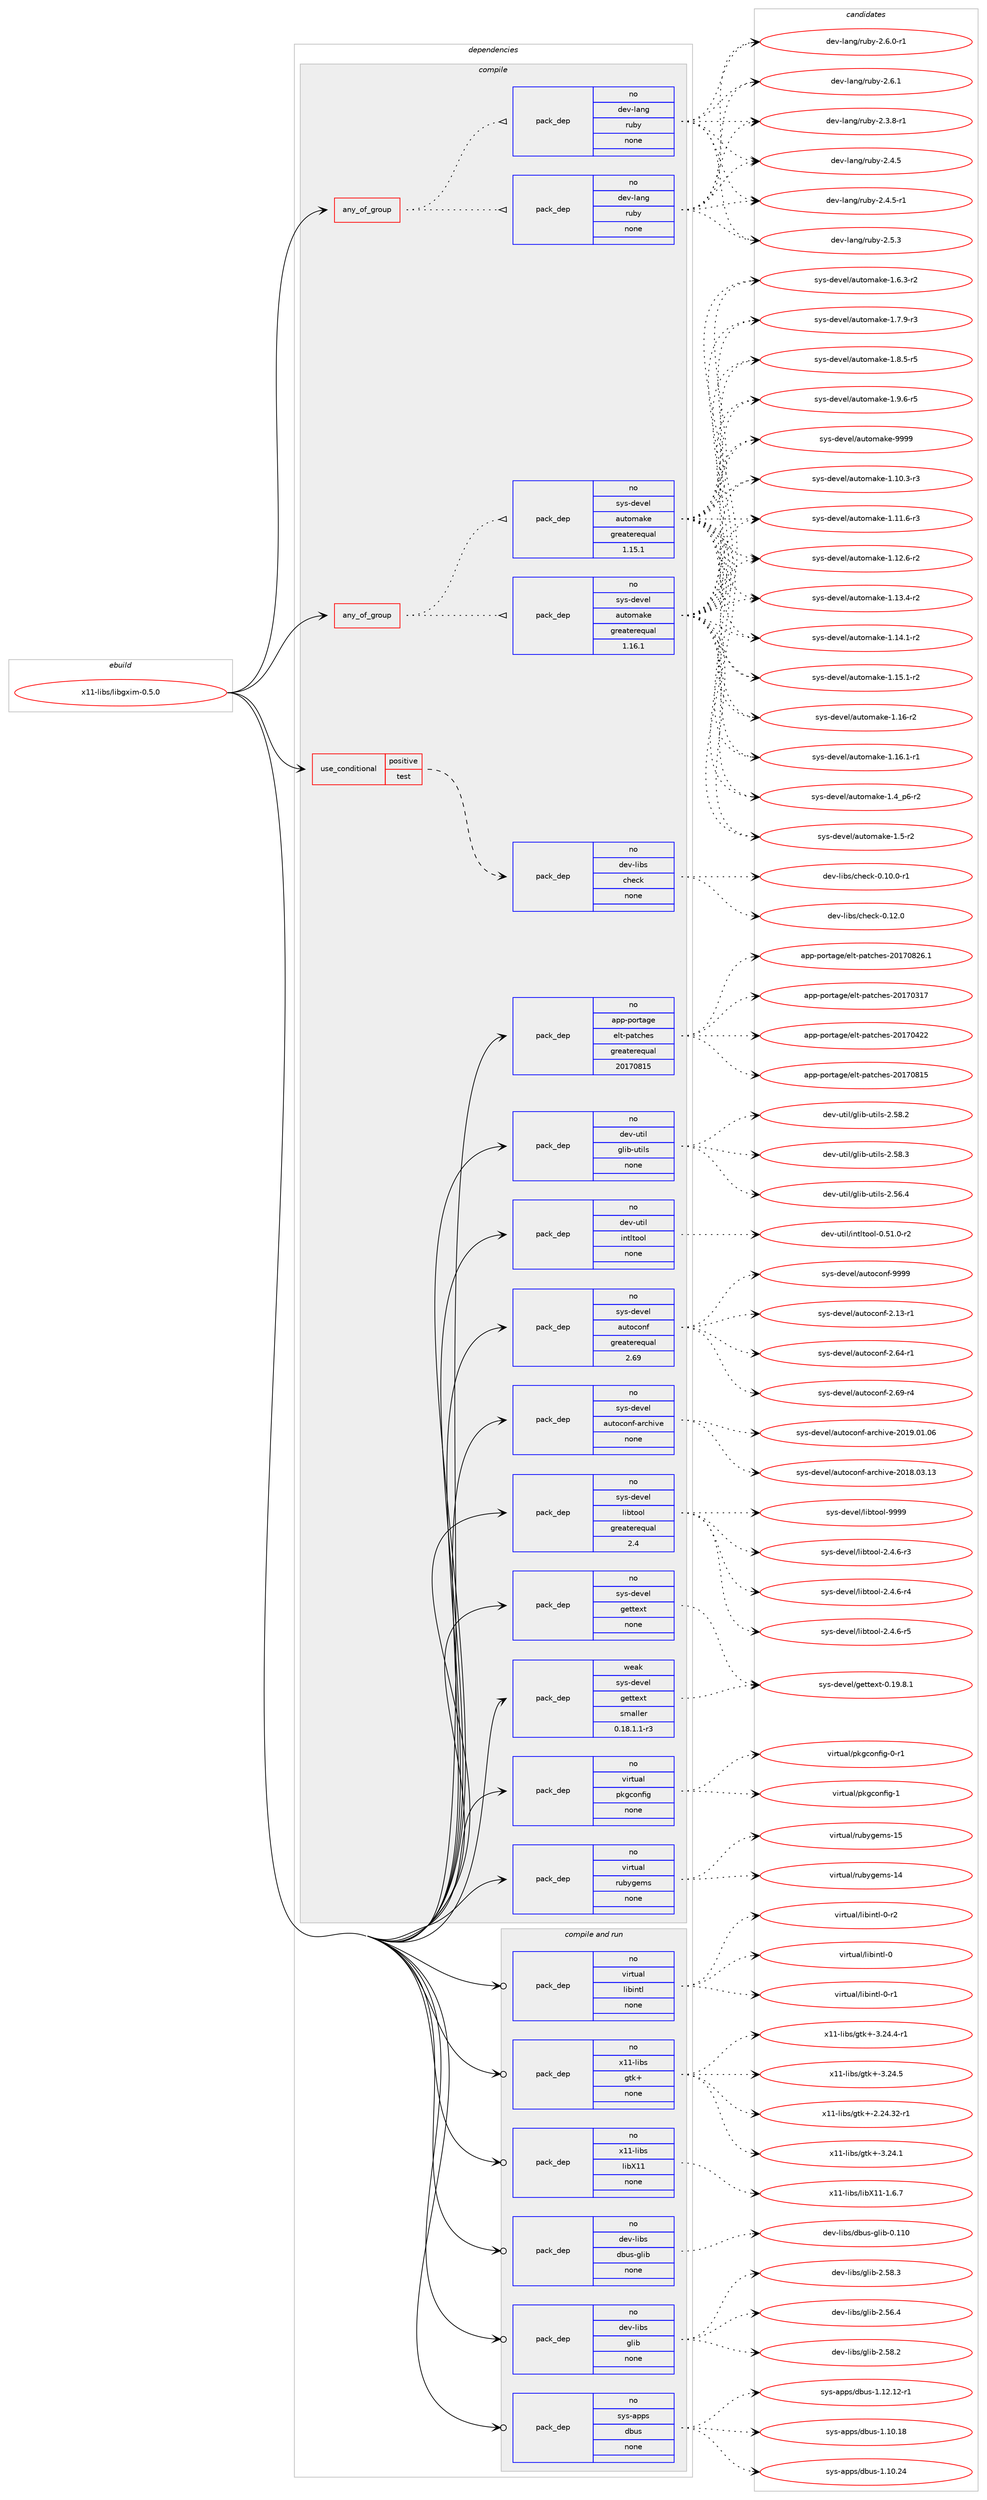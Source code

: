 digraph prolog {

# *************
# Graph options
# *************

newrank=true;
concentrate=true;
compound=true;
graph [rankdir=LR,fontname=Helvetica,fontsize=10,ranksep=1.5];#, ranksep=2.5, nodesep=0.2];
edge  [arrowhead=vee];
node  [fontname=Helvetica,fontsize=10];

# **********
# The ebuild
# **********

subgraph cluster_leftcol {
color=gray;
rank=same;
label=<<i>ebuild</i>>;
id [label="x11-libs/libgxim-0.5.0", color=red, width=4, href="../x11-libs/libgxim-0.5.0.svg"];
}

# ****************
# The dependencies
# ****************

subgraph cluster_midcol {
color=gray;
label=<<i>dependencies</i>>;
subgraph cluster_compile {
fillcolor="#eeeeee";
style=filled;
label=<<i>compile</i>>;
subgraph any28575 {
dependency1760274 [label=<<TABLE BORDER="0" CELLBORDER="1" CELLSPACING="0" CELLPADDING="4"><TR><TD CELLPADDING="10">any_of_group</TD></TR></TABLE>>, shape=none, color=red];subgraph pack1264563 {
dependency1760275 [label=<<TABLE BORDER="0" CELLBORDER="1" CELLSPACING="0" CELLPADDING="4" WIDTH="220"><TR><TD ROWSPAN="6" CELLPADDING="30">pack_dep</TD></TR><TR><TD WIDTH="110">no</TD></TR><TR><TD>dev-lang</TD></TR><TR><TD>ruby</TD></TR><TR><TD>none</TD></TR><TR><TD></TD></TR></TABLE>>, shape=none, color=blue];
}
dependency1760274:e -> dependency1760275:w [weight=20,style="dotted",arrowhead="oinv"];
subgraph pack1264564 {
dependency1760276 [label=<<TABLE BORDER="0" CELLBORDER="1" CELLSPACING="0" CELLPADDING="4" WIDTH="220"><TR><TD ROWSPAN="6" CELLPADDING="30">pack_dep</TD></TR><TR><TD WIDTH="110">no</TD></TR><TR><TD>dev-lang</TD></TR><TR><TD>ruby</TD></TR><TR><TD>none</TD></TR><TR><TD></TD></TR></TABLE>>, shape=none, color=blue];
}
dependency1760274:e -> dependency1760276:w [weight=20,style="dotted",arrowhead="oinv"];
}
id:e -> dependency1760274:w [weight=20,style="solid",arrowhead="vee"];
subgraph any28576 {
dependency1760277 [label=<<TABLE BORDER="0" CELLBORDER="1" CELLSPACING="0" CELLPADDING="4"><TR><TD CELLPADDING="10">any_of_group</TD></TR></TABLE>>, shape=none, color=red];subgraph pack1264565 {
dependency1760278 [label=<<TABLE BORDER="0" CELLBORDER="1" CELLSPACING="0" CELLPADDING="4" WIDTH="220"><TR><TD ROWSPAN="6" CELLPADDING="30">pack_dep</TD></TR><TR><TD WIDTH="110">no</TD></TR><TR><TD>sys-devel</TD></TR><TR><TD>automake</TD></TR><TR><TD>greaterequal</TD></TR><TR><TD>1.16.1</TD></TR></TABLE>>, shape=none, color=blue];
}
dependency1760277:e -> dependency1760278:w [weight=20,style="dotted",arrowhead="oinv"];
subgraph pack1264566 {
dependency1760279 [label=<<TABLE BORDER="0" CELLBORDER="1" CELLSPACING="0" CELLPADDING="4" WIDTH="220"><TR><TD ROWSPAN="6" CELLPADDING="30">pack_dep</TD></TR><TR><TD WIDTH="110">no</TD></TR><TR><TD>sys-devel</TD></TR><TR><TD>automake</TD></TR><TR><TD>greaterequal</TD></TR><TR><TD>1.15.1</TD></TR></TABLE>>, shape=none, color=blue];
}
dependency1760277:e -> dependency1760279:w [weight=20,style="dotted",arrowhead="oinv"];
}
id:e -> dependency1760277:w [weight=20,style="solid",arrowhead="vee"];
subgraph cond466133 {
dependency1760280 [label=<<TABLE BORDER="0" CELLBORDER="1" CELLSPACING="0" CELLPADDING="4"><TR><TD ROWSPAN="3" CELLPADDING="10">use_conditional</TD></TR><TR><TD>positive</TD></TR><TR><TD>test</TD></TR></TABLE>>, shape=none, color=red];
subgraph pack1264567 {
dependency1760281 [label=<<TABLE BORDER="0" CELLBORDER="1" CELLSPACING="0" CELLPADDING="4" WIDTH="220"><TR><TD ROWSPAN="6" CELLPADDING="30">pack_dep</TD></TR><TR><TD WIDTH="110">no</TD></TR><TR><TD>dev-libs</TD></TR><TR><TD>check</TD></TR><TR><TD>none</TD></TR><TR><TD></TD></TR></TABLE>>, shape=none, color=blue];
}
dependency1760280:e -> dependency1760281:w [weight=20,style="dashed",arrowhead="vee"];
}
id:e -> dependency1760280:w [weight=20,style="solid",arrowhead="vee"];
subgraph pack1264568 {
dependency1760282 [label=<<TABLE BORDER="0" CELLBORDER="1" CELLSPACING="0" CELLPADDING="4" WIDTH="220"><TR><TD ROWSPAN="6" CELLPADDING="30">pack_dep</TD></TR><TR><TD WIDTH="110">no</TD></TR><TR><TD>app-portage</TD></TR><TR><TD>elt-patches</TD></TR><TR><TD>greaterequal</TD></TR><TR><TD>20170815</TD></TR></TABLE>>, shape=none, color=blue];
}
id:e -> dependency1760282:w [weight=20,style="solid",arrowhead="vee"];
subgraph pack1264569 {
dependency1760283 [label=<<TABLE BORDER="0" CELLBORDER="1" CELLSPACING="0" CELLPADDING="4" WIDTH="220"><TR><TD ROWSPAN="6" CELLPADDING="30">pack_dep</TD></TR><TR><TD WIDTH="110">no</TD></TR><TR><TD>dev-util</TD></TR><TR><TD>glib-utils</TD></TR><TR><TD>none</TD></TR><TR><TD></TD></TR></TABLE>>, shape=none, color=blue];
}
id:e -> dependency1760283:w [weight=20,style="solid",arrowhead="vee"];
subgraph pack1264570 {
dependency1760284 [label=<<TABLE BORDER="0" CELLBORDER="1" CELLSPACING="0" CELLPADDING="4" WIDTH="220"><TR><TD ROWSPAN="6" CELLPADDING="30">pack_dep</TD></TR><TR><TD WIDTH="110">no</TD></TR><TR><TD>dev-util</TD></TR><TR><TD>intltool</TD></TR><TR><TD>none</TD></TR><TR><TD></TD></TR></TABLE>>, shape=none, color=blue];
}
id:e -> dependency1760284:w [weight=20,style="solid",arrowhead="vee"];
subgraph pack1264571 {
dependency1760285 [label=<<TABLE BORDER="0" CELLBORDER="1" CELLSPACING="0" CELLPADDING="4" WIDTH="220"><TR><TD ROWSPAN="6" CELLPADDING="30">pack_dep</TD></TR><TR><TD WIDTH="110">no</TD></TR><TR><TD>sys-devel</TD></TR><TR><TD>autoconf</TD></TR><TR><TD>greaterequal</TD></TR><TR><TD>2.69</TD></TR></TABLE>>, shape=none, color=blue];
}
id:e -> dependency1760285:w [weight=20,style="solid",arrowhead="vee"];
subgraph pack1264572 {
dependency1760286 [label=<<TABLE BORDER="0" CELLBORDER="1" CELLSPACING="0" CELLPADDING="4" WIDTH="220"><TR><TD ROWSPAN="6" CELLPADDING="30">pack_dep</TD></TR><TR><TD WIDTH="110">no</TD></TR><TR><TD>sys-devel</TD></TR><TR><TD>autoconf-archive</TD></TR><TR><TD>none</TD></TR><TR><TD></TD></TR></TABLE>>, shape=none, color=blue];
}
id:e -> dependency1760286:w [weight=20,style="solid",arrowhead="vee"];
subgraph pack1264573 {
dependency1760287 [label=<<TABLE BORDER="0" CELLBORDER="1" CELLSPACING="0" CELLPADDING="4" WIDTH="220"><TR><TD ROWSPAN="6" CELLPADDING="30">pack_dep</TD></TR><TR><TD WIDTH="110">no</TD></TR><TR><TD>sys-devel</TD></TR><TR><TD>gettext</TD></TR><TR><TD>none</TD></TR><TR><TD></TD></TR></TABLE>>, shape=none, color=blue];
}
id:e -> dependency1760287:w [weight=20,style="solid",arrowhead="vee"];
subgraph pack1264574 {
dependency1760288 [label=<<TABLE BORDER="0" CELLBORDER="1" CELLSPACING="0" CELLPADDING="4" WIDTH="220"><TR><TD ROWSPAN="6" CELLPADDING="30">pack_dep</TD></TR><TR><TD WIDTH="110">no</TD></TR><TR><TD>sys-devel</TD></TR><TR><TD>libtool</TD></TR><TR><TD>greaterequal</TD></TR><TR><TD>2.4</TD></TR></TABLE>>, shape=none, color=blue];
}
id:e -> dependency1760288:w [weight=20,style="solid",arrowhead="vee"];
subgraph pack1264575 {
dependency1760289 [label=<<TABLE BORDER="0" CELLBORDER="1" CELLSPACING="0" CELLPADDING="4" WIDTH="220"><TR><TD ROWSPAN="6" CELLPADDING="30">pack_dep</TD></TR><TR><TD WIDTH="110">no</TD></TR><TR><TD>virtual</TD></TR><TR><TD>pkgconfig</TD></TR><TR><TD>none</TD></TR><TR><TD></TD></TR></TABLE>>, shape=none, color=blue];
}
id:e -> dependency1760289:w [weight=20,style="solid",arrowhead="vee"];
subgraph pack1264576 {
dependency1760290 [label=<<TABLE BORDER="0" CELLBORDER="1" CELLSPACING="0" CELLPADDING="4" WIDTH="220"><TR><TD ROWSPAN="6" CELLPADDING="30">pack_dep</TD></TR><TR><TD WIDTH="110">no</TD></TR><TR><TD>virtual</TD></TR><TR><TD>rubygems</TD></TR><TR><TD>none</TD></TR><TR><TD></TD></TR></TABLE>>, shape=none, color=blue];
}
id:e -> dependency1760290:w [weight=20,style="solid",arrowhead="vee"];
subgraph pack1264577 {
dependency1760291 [label=<<TABLE BORDER="0" CELLBORDER="1" CELLSPACING="0" CELLPADDING="4" WIDTH="220"><TR><TD ROWSPAN="6" CELLPADDING="30">pack_dep</TD></TR><TR><TD WIDTH="110">weak</TD></TR><TR><TD>sys-devel</TD></TR><TR><TD>gettext</TD></TR><TR><TD>smaller</TD></TR><TR><TD>0.18.1.1-r3</TD></TR></TABLE>>, shape=none, color=blue];
}
id:e -> dependency1760291:w [weight=20,style="solid",arrowhead="vee"];
}
subgraph cluster_compileandrun {
fillcolor="#eeeeee";
style=filled;
label=<<i>compile and run</i>>;
subgraph pack1264578 {
dependency1760292 [label=<<TABLE BORDER="0" CELLBORDER="1" CELLSPACING="0" CELLPADDING="4" WIDTH="220"><TR><TD ROWSPAN="6" CELLPADDING="30">pack_dep</TD></TR><TR><TD WIDTH="110">no</TD></TR><TR><TD>dev-libs</TD></TR><TR><TD>dbus-glib</TD></TR><TR><TD>none</TD></TR><TR><TD></TD></TR></TABLE>>, shape=none, color=blue];
}
id:e -> dependency1760292:w [weight=20,style="solid",arrowhead="odotvee"];
subgraph pack1264579 {
dependency1760293 [label=<<TABLE BORDER="0" CELLBORDER="1" CELLSPACING="0" CELLPADDING="4" WIDTH="220"><TR><TD ROWSPAN="6" CELLPADDING="30">pack_dep</TD></TR><TR><TD WIDTH="110">no</TD></TR><TR><TD>dev-libs</TD></TR><TR><TD>glib</TD></TR><TR><TD>none</TD></TR><TR><TD></TD></TR></TABLE>>, shape=none, color=blue];
}
id:e -> dependency1760293:w [weight=20,style="solid",arrowhead="odotvee"];
subgraph pack1264580 {
dependency1760294 [label=<<TABLE BORDER="0" CELLBORDER="1" CELLSPACING="0" CELLPADDING="4" WIDTH="220"><TR><TD ROWSPAN="6" CELLPADDING="30">pack_dep</TD></TR><TR><TD WIDTH="110">no</TD></TR><TR><TD>sys-apps</TD></TR><TR><TD>dbus</TD></TR><TR><TD>none</TD></TR><TR><TD></TD></TR></TABLE>>, shape=none, color=blue];
}
id:e -> dependency1760294:w [weight=20,style="solid",arrowhead="odotvee"];
subgraph pack1264581 {
dependency1760295 [label=<<TABLE BORDER="0" CELLBORDER="1" CELLSPACING="0" CELLPADDING="4" WIDTH="220"><TR><TD ROWSPAN="6" CELLPADDING="30">pack_dep</TD></TR><TR><TD WIDTH="110">no</TD></TR><TR><TD>virtual</TD></TR><TR><TD>libintl</TD></TR><TR><TD>none</TD></TR><TR><TD></TD></TR></TABLE>>, shape=none, color=blue];
}
id:e -> dependency1760295:w [weight=20,style="solid",arrowhead="odotvee"];
subgraph pack1264582 {
dependency1760296 [label=<<TABLE BORDER="0" CELLBORDER="1" CELLSPACING="0" CELLPADDING="4" WIDTH="220"><TR><TD ROWSPAN="6" CELLPADDING="30">pack_dep</TD></TR><TR><TD WIDTH="110">no</TD></TR><TR><TD>x11-libs</TD></TR><TR><TD>gtk+</TD></TR><TR><TD>none</TD></TR><TR><TD></TD></TR></TABLE>>, shape=none, color=blue];
}
id:e -> dependency1760296:w [weight=20,style="solid",arrowhead="odotvee"];
subgraph pack1264583 {
dependency1760297 [label=<<TABLE BORDER="0" CELLBORDER="1" CELLSPACING="0" CELLPADDING="4" WIDTH="220"><TR><TD ROWSPAN="6" CELLPADDING="30">pack_dep</TD></TR><TR><TD WIDTH="110">no</TD></TR><TR><TD>x11-libs</TD></TR><TR><TD>libX11</TD></TR><TR><TD>none</TD></TR><TR><TD></TD></TR></TABLE>>, shape=none, color=blue];
}
id:e -> dependency1760297:w [weight=20,style="solid",arrowhead="odotvee"];
}
subgraph cluster_run {
fillcolor="#eeeeee";
style=filled;
label=<<i>run</i>>;
}
}

# **************
# The candidates
# **************

subgraph cluster_choices {
rank=same;
color=gray;
label=<<i>candidates</i>>;

subgraph choice1264563 {
color=black;
nodesep=1;
choice100101118451089711010347114117981214550465146564511449 [label="dev-lang/ruby-2.3.8-r1", color=red, width=4,href="../dev-lang/ruby-2.3.8-r1.svg"];
choice10010111845108971101034711411798121455046524653 [label="dev-lang/ruby-2.4.5", color=red, width=4,href="../dev-lang/ruby-2.4.5.svg"];
choice100101118451089711010347114117981214550465246534511449 [label="dev-lang/ruby-2.4.5-r1", color=red, width=4,href="../dev-lang/ruby-2.4.5-r1.svg"];
choice10010111845108971101034711411798121455046534651 [label="dev-lang/ruby-2.5.3", color=red, width=4,href="../dev-lang/ruby-2.5.3.svg"];
choice100101118451089711010347114117981214550465446484511449 [label="dev-lang/ruby-2.6.0-r1", color=red, width=4,href="../dev-lang/ruby-2.6.0-r1.svg"];
choice10010111845108971101034711411798121455046544649 [label="dev-lang/ruby-2.6.1", color=red, width=4,href="../dev-lang/ruby-2.6.1.svg"];
dependency1760275:e -> choice100101118451089711010347114117981214550465146564511449:w [style=dotted,weight="100"];
dependency1760275:e -> choice10010111845108971101034711411798121455046524653:w [style=dotted,weight="100"];
dependency1760275:e -> choice100101118451089711010347114117981214550465246534511449:w [style=dotted,weight="100"];
dependency1760275:e -> choice10010111845108971101034711411798121455046534651:w [style=dotted,weight="100"];
dependency1760275:e -> choice100101118451089711010347114117981214550465446484511449:w [style=dotted,weight="100"];
dependency1760275:e -> choice10010111845108971101034711411798121455046544649:w [style=dotted,weight="100"];
}
subgraph choice1264564 {
color=black;
nodesep=1;
choice100101118451089711010347114117981214550465146564511449 [label="dev-lang/ruby-2.3.8-r1", color=red, width=4,href="../dev-lang/ruby-2.3.8-r1.svg"];
choice10010111845108971101034711411798121455046524653 [label="dev-lang/ruby-2.4.5", color=red, width=4,href="../dev-lang/ruby-2.4.5.svg"];
choice100101118451089711010347114117981214550465246534511449 [label="dev-lang/ruby-2.4.5-r1", color=red, width=4,href="../dev-lang/ruby-2.4.5-r1.svg"];
choice10010111845108971101034711411798121455046534651 [label="dev-lang/ruby-2.5.3", color=red, width=4,href="../dev-lang/ruby-2.5.3.svg"];
choice100101118451089711010347114117981214550465446484511449 [label="dev-lang/ruby-2.6.0-r1", color=red, width=4,href="../dev-lang/ruby-2.6.0-r1.svg"];
choice10010111845108971101034711411798121455046544649 [label="dev-lang/ruby-2.6.1", color=red, width=4,href="../dev-lang/ruby-2.6.1.svg"];
dependency1760276:e -> choice100101118451089711010347114117981214550465146564511449:w [style=dotted,weight="100"];
dependency1760276:e -> choice10010111845108971101034711411798121455046524653:w [style=dotted,weight="100"];
dependency1760276:e -> choice100101118451089711010347114117981214550465246534511449:w [style=dotted,weight="100"];
dependency1760276:e -> choice10010111845108971101034711411798121455046534651:w [style=dotted,weight="100"];
dependency1760276:e -> choice100101118451089711010347114117981214550465446484511449:w [style=dotted,weight="100"];
dependency1760276:e -> choice10010111845108971101034711411798121455046544649:w [style=dotted,weight="100"];
}
subgraph choice1264565 {
color=black;
nodesep=1;
choice11512111545100101118101108479711711611110997107101454946494846514511451 [label="sys-devel/automake-1.10.3-r3", color=red, width=4,href="../sys-devel/automake-1.10.3-r3.svg"];
choice11512111545100101118101108479711711611110997107101454946494946544511451 [label="sys-devel/automake-1.11.6-r3", color=red, width=4,href="../sys-devel/automake-1.11.6-r3.svg"];
choice11512111545100101118101108479711711611110997107101454946495046544511450 [label="sys-devel/automake-1.12.6-r2", color=red, width=4,href="../sys-devel/automake-1.12.6-r2.svg"];
choice11512111545100101118101108479711711611110997107101454946495146524511450 [label="sys-devel/automake-1.13.4-r2", color=red, width=4,href="../sys-devel/automake-1.13.4-r2.svg"];
choice11512111545100101118101108479711711611110997107101454946495246494511450 [label="sys-devel/automake-1.14.1-r2", color=red, width=4,href="../sys-devel/automake-1.14.1-r2.svg"];
choice11512111545100101118101108479711711611110997107101454946495346494511450 [label="sys-devel/automake-1.15.1-r2", color=red, width=4,href="../sys-devel/automake-1.15.1-r2.svg"];
choice1151211154510010111810110847971171161111099710710145494649544511450 [label="sys-devel/automake-1.16-r2", color=red, width=4,href="../sys-devel/automake-1.16-r2.svg"];
choice11512111545100101118101108479711711611110997107101454946495446494511449 [label="sys-devel/automake-1.16.1-r1", color=red, width=4,href="../sys-devel/automake-1.16.1-r1.svg"];
choice115121115451001011181011084797117116111109971071014549465295112544511450 [label="sys-devel/automake-1.4_p6-r2", color=red, width=4,href="../sys-devel/automake-1.4_p6-r2.svg"];
choice11512111545100101118101108479711711611110997107101454946534511450 [label="sys-devel/automake-1.5-r2", color=red, width=4,href="../sys-devel/automake-1.5-r2.svg"];
choice115121115451001011181011084797117116111109971071014549465446514511450 [label="sys-devel/automake-1.6.3-r2", color=red, width=4,href="../sys-devel/automake-1.6.3-r2.svg"];
choice115121115451001011181011084797117116111109971071014549465546574511451 [label="sys-devel/automake-1.7.9-r3", color=red, width=4,href="../sys-devel/automake-1.7.9-r3.svg"];
choice115121115451001011181011084797117116111109971071014549465646534511453 [label="sys-devel/automake-1.8.5-r5", color=red, width=4,href="../sys-devel/automake-1.8.5-r5.svg"];
choice115121115451001011181011084797117116111109971071014549465746544511453 [label="sys-devel/automake-1.9.6-r5", color=red, width=4,href="../sys-devel/automake-1.9.6-r5.svg"];
choice115121115451001011181011084797117116111109971071014557575757 [label="sys-devel/automake-9999", color=red, width=4,href="../sys-devel/automake-9999.svg"];
dependency1760278:e -> choice11512111545100101118101108479711711611110997107101454946494846514511451:w [style=dotted,weight="100"];
dependency1760278:e -> choice11512111545100101118101108479711711611110997107101454946494946544511451:w [style=dotted,weight="100"];
dependency1760278:e -> choice11512111545100101118101108479711711611110997107101454946495046544511450:w [style=dotted,weight="100"];
dependency1760278:e -> choice11512111545100101118101108479711711611110997107101454946495146524511450:w [style=dotted,weight="100"];
dependency1760278:e -> choice11512111545100101118101108479711711611110997107101454946495246494511450:w [style=dotted,weight="100"];
dependency1760278:e -> choice11512111545100101118101108479711711611110997107101454946495346494511450:w [style=dotted,weight="100"];
dependency1760278:e -> choice1151211154510010111810110847971171161111099710710145494649544511450:w [style=dotted,weight="100"];
dependency1760278:e -> choice11512111545100101118101108479711711611110997107101454946495446494511449:w [style=dotted,weight="100"];
dependency1760278:e -> choice115121115451001011181011084797117116111109971071014549465295112544511450:w [style=dotted,weight="100"];
dependency1760278:e -> choice11512111545100101118101108479711711611110997107101454946534511450:w [style=dotted,weight="100"];
dependency1760278:e -> choice115121115451001011181011084797117116111109971071014549465446514511450:w [style=dotted,weight="100"];
dependency1760278:e -> choice115121115451001011181011084797117116111109971071014549465546574511451:w [style=dotted,weight="100"];
dependency1760278:e -> choice115121115451001011181011084797117116111109971071014549465646534511453:w [style=dotted,weight="100"];
dependency1760278:e -> choice115121115451001011181011084797117116111109971071014549465746544511453:w [style=dotted,weight="100"];
dependency1760278:e -> choice115121115451001011181011084797117116111109971071014557575757:w [style=dotted,weight="100"];
}
subgraph choice1264566 {
color=black;
nodesep=1;
choice11512111545100101118101108479711711611110997107101454946494846514511451 [label="sys-devel/automake-1.10.3-r3", color=red, width=4,href="../sys-devel/automake-1.10.3-r3.svg"];
choice11512111545100101118101108479711711611110997107101454946494946544511451 [label="sys-devel/automake-1.11.6-r3", color=red, width=4,href="../sys-devel/automake-1.11.6-r3.svg"];
choice11512111545100101118101108479711711611110997107101454946495046544511450 [label="sys-devel/automake-1.12.6-r2", color=red, width=4,href="../sys-devel/automake-1.12.6-r2.svg"];
choice11512111545100101118101108479711711611110997107101454946495146524511450 [label="sys-devel/automake-1.13.4-r2", color=red, width=4,href="../sys-devel/automake-1.13.4-r2.svg"];
choice11512111545100101118101108479711711611110997107101454946495246494511450 [label="sys-devel/automake-1.14.1-r2", color=red, width=4,href="../sys-devel/automake-1.14.1-r2.svg"];
choice11512111545100101118101108479711711611110997107101454946495346494511450 [label="sys-devel/automake-1.15.1-r2", color=red, width=4,href="../sys-devel/automake-1.15.1-r2.svg"];
choice1151211154510010111810110847971171161111099710710145494649544511450 [label="sys-devel/automake-1.16-r2", color=red, width=4,href="../sys-devel/automake-1.16-r2.svg"];
choice11512111545100101118101108479711711611110997107101454946495446494511449 [label="sys-devel/automake-1.16.1-r1", color=red, width=4,href="../sys-devel/automake-1.16.1-r1.svg"];
choice115121115451001011181011084797117116111109971071014549465295112544511450 [label="sys-devel/automake-1.4_p6-r2", color=red, width=4,href="../sys-devel/automake-1.4_p6-r2.svg"];
choice11512111545100101118101108479711711611110997107101454946534511450 [label="sys-devel/automake-1.5-r2", color=red, width=4,href="../sys-devel/automake-1.5-r2.svg"];
choice115121115451001011181011084797117116111109971071014549465446514511450 [label="sys-devel/automake-1.6.3-r2", color=red, width=4,href="../sys-devel/automake-1.6.3-r2.svg"];
choice115121115451001011181011084797117116111109971071014549465546574511451 [label="sys-devel/automake-1.7.9-r3", color=red, width=4,href="../sys-devel/automake-1.7.9-r3.svg"];
choice115121115451001011181011084797117116111109971071014549465646534511453 [label="sys-devel/automake-1.8.5-r5", color=red, width=4,href="../sys-devel/automake-1.8.5-r5.svg"];
choice115121115451001011181011084797117116111109971071014549465746544511453 [label="sys-devel/automake-1.9.6-r5", color=red, width=4,href="../sys-devel/automake-1.9.6-r5.svg"];
choice115121115451001011181011084797117116111109971071014557575757 [label="sys-devel/automake-9999", color=red, width=4,href="../sys-devel/automake-9999.svg"];
dependency1760279:e -> choice11512111545100101118101108479711711611110997107101454946494846514511451:w [style=dotted,weight="100"];
dependency1760279:e -> choice11512111545100101118101108479711711611110997107101454946494946544511451:w [style=dotted,weight="100"];
dependency1760279:e -> choice11512111545100101118101108479711711611110997107101454946495046544511450:w [style=dotted,weight="100"];
dependency1760279:e -> choice11512111545100101118101108479711711611110997107101454946495146524511450:w [style=dotted,weight="100"];
dependency1760279:e -> choice11512111545100101118101108479711711611110997107101454946495246494511450:w [style=dotted,weight="100"];
dependency1760279:e -> choice11512111545100101118101108479711711611110997107101454946495346494511450:w [style=dotted,weight="100"];
dependency1760279:e -> choice1151211154510010111810110847971171161111099710710145494649544511450:w [style=dotted,weight="100"];
dependency1760279:e -> choice11512111545100101118101108479711711611110997107101454946495446494511449:w [style=dotted,weight="100"];
dependency1760279:e -> choice115121115451001011181011084797117116111109971071014549465295112544511450:w [style=dotted,weight="100"];
dependency1760279:e -> choice11512111545100101118101108479711711611110997107101454946534511450:w [style=dotted,weight="100"];
dependency1760279:e -> choice115121115451001011181011084797117116111109971071014549465446514511450:w [style=dotted,weight="100"];
dependency1760279:e -> choice115121115451001011181011084797117116111109971071014549465546574511451:w [style=dotted,weight="100"];
dependency1760279:e -> choice115121115451001011181011084797117116111109971071014549465646534511453:w [style=dotted,weight="100"];
dependency1760279:e -> choice115121115451001011181011084797117116111109971071014549465746544511453:w [style=dotted,weight="100"];
dependency1760279:e -> choice115121115451001011181011084797117116111109971071014557575757:w [style=dotted,weight="100"];
}
subgraph choice1264567 {
color=black;
nodesep=1;
choice1001011184510810598115479910410199107454846494846484511449 [label="dev-libs/check-0.10.0-r1", color=red, width=4,href="../dev-libs/check-0.10.0-r1.svg"];
choice100101118451081059811547991041019910745484649504648 [label="dev-libs/check-0.12.0", color=red, width=4,href="../dev-libs/check-0.12.0.svg"];
dependency1760281:e -> choice1001011184510810598115479910410199107454846494846484511449:w [style=dotted,weight="100"];
dependency1760281:e -> choice100101118451081059811547991041019910745484649504648:w [style=dotted,weight="100"];
}
subgraph choice1264568 {
color=black;
nodesep=1;
choice97112112451121111141169710310147101108116451129711699104101115455048495548514955 [label="app-portage/elt-patches-20170317", color=red, width=4,href="../app-portage/elt-patches-20170317.svg"];
choice97112112451121111141169710310147101108116451129711699104101115455048495548525050 [label="app-portage/elt-patches-20170422", color=red, width=4,href="../app-portage/elt-patches-20170422.svg"];
choice97112112451121111141169710310147101108116451129711699104101115455048495548564953 [label="app-portage/elt-patches-20170815", color=red, width=4,href="../app-portage/elt-patches-20170815.svg"];
choice971121124511211111411697103101471011081164511297116991041011154550484955485650544649 [label="app-portage/elt-patches-20170826.1", color=red, width=4,href="../app-portage/elt-patches-20170826.1.svg"];
dependency1760282:e -> choice97112112451121111141169710310147101108116451129711699104101115455048495548514955:w [style=dotted,weight="100"];
dependency1760282:e -> choice97112112451121111141169710310147101108116451129711699104101115455048495548525050:w [style=dotted,weight="100"];
dependency1760282:e -> choice97112112451121111141169710310147101108116451129711699104101115455048495548564953:w [style=dotted,weight="100"];
dependency1760282:e -> choice971121124511211111411697103101471011081164511297116991041011154550484955485650544649:w [style=dotted,weight="100"];
}
subgraph choice1264569 {
color=black;
nodesep=1;
choice1001011184511711610510847103108105984511711610510811545504653544652 [label="dev-util/glib-utils-2.56.4", color=red, width=4,href="../dev-util/glib-utils-2.56.4.svg"];
choice1001011184511711610510847103108105984511711610510811545504653564650 [label="dev-util/glib-utils-2.58.2", color=red, width=4,href="../dev-util/glib-utils-2.58.2.svg"];
choice1001011184511711610510847103108105984511711610510811545504653564651 [label="dev-util/glib-utils-2.58.3", color=red, width=4,href="../dev-util/glib-utils-2.58.3.svg"];
dependency1760283:e -> choice1001011184511711610510847103108105984511711610510811545504653544652:w [style=dotted,weight="100"];
dependency1760283:e -> choice1001011184511711610510847103108105984511711610510811545504653564650:w [style=dotted,weight="100"];
dependency1760283:e -> choice1001011184511711610510847103108105984511711610510811545504653564651:w [style=dotted,weight="100"];
}
subgraph choice1264570 {
color=black;
nodesep=1;
choice1001011184511711610510847105110116108116111111108454846534946484511450 [label="dev-util/intltool-0.51.0-r2", color=red, width=4,href="../dev-util/intltool-0.51.0-r2.svg"];
dependency1760284:e -> choice1001011184511711610510847105110116108116111111108454846534946484511450:w [style=dotted,weight="100"];
}
subgraph choice1264571 {
color=black;
nodesep=1;
choice1151211154510010111810110847971171161119911111010245504649514511449 [label="sys-devel/autoconf-2.13-r1", color=red, width=4,href="../sys-devel/autoconf-2.13-r1.svg"];
choice1151211154510010111810110847971171161119911111010245504654524511449 [label="sys-devel/autoconf-2.64-r1", color=red, width=4,href="../sys-devel/autoconf-2.64-r1.svg"];
choice1151211154510010111810110847971171161119911111010245504654574511452 [label="sys-devel/autoconf-2.69-r4", color=red, width=4,href="../sys-devel/autoconf-2.69-r4.svg"];
choice115121115451001011181011084797117116111991111101024557575757 [label="sys-devel/autoconf-9999", color=red, width=4,href="../sys-devel/autoconf-9999.svg"];
dependency1760285:e -> choice1151211154510010111810110847971171161119911111010245504649514511449:w [style=dotted,weight="100"];
dependency1760285:e -> choice1151211154510010111810110847971171161119911111010245504654524511449:w [style=dotted,weight="100"];
dependency1760285:e -> choice1151211154510010111810110847971171161119911111010245504654574511452:w [style=dotted,weight="100"];
dependency1760285:e -> choice115121115451001011181011084797117116111991111101024557575757:w [style=dotted,weight="100"];
}
subgraph choice1264572 {
color=black;
nodesep=1;
choice115121115451001011181011084797117116111991111101024597114991041051181014550484956464851464951 [label="sys-devel/autoconf-archive-2018.03.13", color=red, width=4,href="../sys-devel/autoconf-archive-2018.03.13.svg"];
choice115121115451001011181011084797117116111991111101024597114991041051181014550484957464849464854 [label="sys-devel/autoconf-archive-2019.01.06", color=red, width=4,href="../sys-devel/autoconf-archive-2019.01.06.svg"];
dependency1760286:e -> choice115121115451001011181011084797117116111991111101024597114991041051181014550484956464851464951:w [style=dotted,weight="100"];
dependency1760286:e -> choice115121115451001011181011084797117116111991111101024597114991041051181014550484957464849464854:w [style=dotted,weight="100"];
}
subgraph choice1264573 {
color=black;
nodesep=1;
choice1151211154510010111810110847103101116116101120116454846495746564649 [label="sys-devel/gettext-0.19.8.1", color=red, width=4,href="../sys-devel/gettext-0.19.8.1.svg"];
dependency1760287:e -> choice1151211154510010111810110847103101116116101120116454846495746564649:w [style=dotted,weight="100"];
}
subgraph choice1264574 {
color=black;
nodesep=1;
choice1151211154510010111810110847108105981161111111084550465246544511451 [label="sys-devel/libtool-2.4.6-r3", color=red, width=4,href="../sys-devel/libtool-2.4.6-r3.svg"];
choice1151211154510010111810110847108105981161111111084550465246544511452 [label="sys-devel/libtool-2.4.6-r4", color=red, width=4,href="../sys-devel/libtool-2.4.6-r4.svg"];
choice1151211154510010111810110847108105981161111111084550465246544511453 [label="sys-devel/libtool-2.4.6-r5", color=red, width=4,href="../sys-devel/libtool-2.4.6-r5.svg"];
choice1151211154510010111810110847108105981161111111084557575757 [label="sys-devel/libtool-9999", color=red, width=4,href="../sys-devel/libtool-9999.svg"];
dependency1760288:e -> choice1151211154510010111810110847108105981161111111084550465246544511451:w [style=dotted,weight="100"];
dependency1760288:e -> choice1151211154510010111810110847108105981161111111084550465246544511452:w [style=dotted,weight="100"];
dependency1760288:e -> choice1151211154510010111810110847108105981161111111084550465246544511453:w [style=dotted,weight="100"];
dependency1760288:e -> choice1151211154510010111810110847108105981161111111084557575757:w [style=dotted,weight="100"];
}
subgraph choice1264575 {
color=black;
nodesep=1;
choice11810511411611797108471121071039911111010210510345484511449 [label="virtual/pkgconfig-0-r1", color=red, width=4,href="../virtual/pkgconfig-0-r1.svg"];
choice1181051141161179710847112107103991111101021051034549 [label="virtual/pkgconfig-1", color=red, width=4,href="../virtual/pkgconfig-1.svg"];
dependency1760289:e -> choice11810511411611797108471121071039911111010210510345484511449:w [style=dotted,weight="100"];
dependency1760289:e -> choice1181051141161179710847112107103991111101021051034549:w [style=dotted,weight="100"];
}
subgraph choice1264576 {
color=black;
nodesep=1;
choice118105114116117971084711411798121103101109115454952 [label="virtual/rubygems-14", color=red, width=4,href="../virtual/rubygems-14.svg"];
choice118105114116117971084711411798121103101109115454953 [label="virtual/rubygems-15", color=red, width=4,href="../virtual/rubygems-15.svg"];
dependency1760290:e -> choice118105114116117971084711411798121103101109115454952:w [style=dotted,weight="100"];
dependency1760290:e -> choice118105114116117971084711411798121103101109115454953:w [style=dotted,weight="100"];
}
subgraph choice1264577 {
color=black;
nodesep=1;
choice1151211154510010111810110847103101116116101120116454846495746564649 [label="sys-devel/gettext-0.19.8.1", color=red, width=4,href="../sys-devel/gettext-0.19.8.1.svg"];
dependency1760291:e -> choice1151211154510010111810110847103101116116101120116454846495746564649:w [style=dotted,weight="100"];
}
subgraph choice1264578 {
color=black;
nodesep=1;
choice100101118451081059811547100981171154510310810598454846494948 [label="dev-libs/dbus-glib-0.110", color=red, width=4,href="../dev-libs/dbus-glib-0.110.svg"];
dependency1760292:e -> choice100101118451081059811547100981171154510310810598454846494948:w [style=dotted,weight="100"];
}
subgraph choice1264579 {
color=black;
nodesep=1;
choice1001011184510810598115471031081059845504653544652 [label="dev-libs/glib-2.56.4", color=red, width=4,href="../dev-libs/glib-2.56.4.svg"];
choice1001011184510810598115471031081059845504653564650 [label="dev-libs/glib-2.58.2", color=red, width=4,href="../dev-libs/glib-2.58.2.svg"];
choice1001011184510810598115471031081059845504653564651 [label="dev-libs/glib-2.58.3", color=red, width=4,href="../dev-libs/glib-2.58.3.svg"];
dependency1760293:e -> choice1001011184510810598115471031081059845504653544652:w [style=dotted,weight="100"];
dependency1760293:e -> choice1001011184510810598115471031081059845504653564650:w [style=dotted,weight="100"];
dependency1760293:e -> choice1001011184510810598115471031081059845504653564651:w [style=dotted,weight="100"];
}
subgraph choice1264580 {
color=black;
nodesep=1;
choice115121115459711211211547100981171154549464948464956 [label="sys-apps/dbus-1.10.18", color=red, width=4,href="../sys-apps/dbus-1.10.18.svg"];
choice115121115459711211211547100981171154549464948465052 [label="sys-apps/dbus-1.10.24", color=red, width=4,href="../sys-apps/dbus-1.10.24.svg"];
choice1151211154597112112115471009811711545494649504649504511449 [label="sys-apps/dbus-1.12.12-r1", color=red, width=4,href="../sys-apps/dbus-1.12.12-r1.svg"];
dependency1760294:e -> choice115121115459711211211547100981171154549464948464956:w [style=dotted,weight="100"];
dependency1760294:e -> choice115121115459711211211547100981171154549464948465052:w [style=dotted,weight="100"];
dependency1760294:e -> choice1151211154597112112115471009811711545494649504649504511449:w [style=dotted,weight="100"];
}
subgraph choice1264581 {
color=black;
nodesep=1;
choice1181051141161179710847108105981051101161084548 [label="virtual/libintl-0", color=red, width=4,href="../virtual/libintl-0.svg"];
choice11810511411611797108471081059810511011610845484511449 [label="virtual/libintl-0-r1", color=red, width=4,href="../virtual/libintl-0-r1.svg"];
choice11810511411611797108471081059810511011610845484511450 [label="virtual/libintl-0-r2", color=red, width=4,href="../virtual/libintl-0-r2.svg"];
dependency1760295:e -> choice1181051141161179710847108105981051101161084548:w [style=dotted,weight="100"];
dependency1760295:e -> choice11810511411611797108471081059810511011610845484511449:w [style=dotted,weight="100"];
dependency1760295:e -> choice11810511411611797108471081059810511011610845484511450:w [style=dotted,weight="100"];
}
subgraph choice1264582 {
color=black;
nodesep=1;
choice12049494510810598115471031161074345504650524651504511449 [label="x11-libs/gtk+-2.24.32-r1", color=red, width=4,href="../x11-libs/gtk+-2.24.32-r1.svg"];
choice12049494510810598115471031161074345514650524649 [label="x11-libs/gtk+-3.24.1", color=red, width=4,href="../x11-libs/gtk+-3.24.1.svg"];
choice120494945108105981154710311610743455146505246524511449 [label="x11-libs/gtk+-3.24.4-r1", color=red, width=4,href="../x11-libs/gtk+-3.24.4-r1.svg"];
choice12049494510810598115471031161074345514650524653 [label="x11-libs/gtk+-3.24.5", color=red, width=4,href="../x11-libs/gtk+-3.24.5.svg"];
dependency1760296:e -> choice12049494510810598115471031161074345504650524651504511449:w [style=dotted,weight="100"];
dependency1760296:e -> choice12049494510810598115471031161074345514650524649:w [style=dotted,weight="100"];
dependency1760296:e -> choice120494945108105981154710311610743455146505246524511449:w [style=dotted,weight="100"];
dependency1760296:e -> choice12049494510810598115471031161074345514650524653:w [style=dotted,weight="100"];
}
subgraph choice1264583 {
color=black;
nodesep=1;
choice120494945108105981154710810598884949454946544655 [label="x11-libs/libX11-1.6.7", color=red, width=4,href="../x11-libs/libX11-1.6.7.svg"];
dependency1760297:e -> choice120494945108105981154710810598884949454946544655:w [style=dotted,weight="100"];
}
}

}
